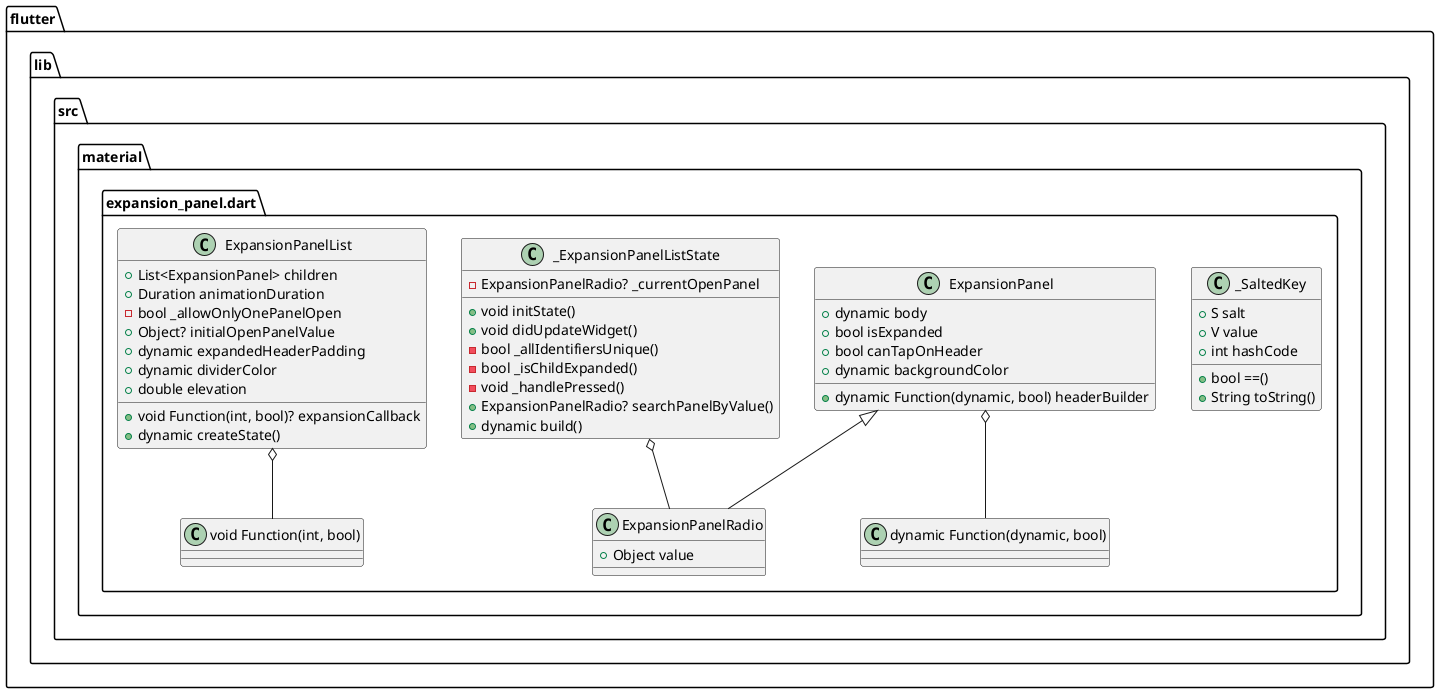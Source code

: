 @startuml
set namespaceSeparator ::

class "flutter::lib::src::material::expansion_panel.dart::_SaltedKey" {
  +S salt
  +V value
  +int hashCode
  +bool ==()
  +String toString()
}

class "flutter::lib::src::material::expansion_panel.dart::ExpansionPanel" {
  +dynamic Function(dynamic, bool) headerBuilder
  +dynamic body
  +bool isExpanded
  +bool canTapOnHeader
  +dynamic backgroundColor
}

"flutter::lib::src::material::expansion_panel.dart::ExpansionPanel" o-- "flutter::lib::src::material::expansion_panel.dart::dynamic Function(dynamic, bool)"

class "flutter::lib::src::material::expansion_panel.dart::ExpansionPanelRadio" {
  +Object value
}

"flutter::lib::src::material::expansion_panel.dart::ExpansionPanel" <|-- "flutter::lib::src::material::expansion_panel.dart::ExpansionPanelRadio"

class "flutter::lib::src::material::expansion_panel.dart::ExpansionPanelList" {
  +List<ExpansionPanel> children
  +void Function(int, bool)? expansionCallback
  +Duration animationDuration
  -bool _allowOnlyOnePanelOpen
  +Object? initialOpenPanelValue
  +dynamic expandedHeaderPadding
  +dynamic dividerColor
  +double elevation
  +dynamic createState()
}

"flutter::lib::src::material::expansion_panel.dart::ExpansionPanelList" o-- "flutter::lib::src::material::expansion_panel.dart::void Function(int, bool)"

class "flutter::lib::src::material::expansion_panel.dart::_ExpansionPanelListState" {
  -ExpansionPanelRadio? _currentOpenPanel
  +void initState()
  +void didUpdateWidget()
  -bool _allIdentifiersUnique()
  -bool _isChildExpanded()
  -void _handlePressed()
  +ExpansionPanelRadio? searchPanelByValue()
  +dynamic build()
}

"flutter::lib::src::material::expansion_panel.dart::_ExpansionPanelListState" o-- "flutter::lib::src::material::expansion_panel.dart::ExpansionPanelRadio"


@enduml
